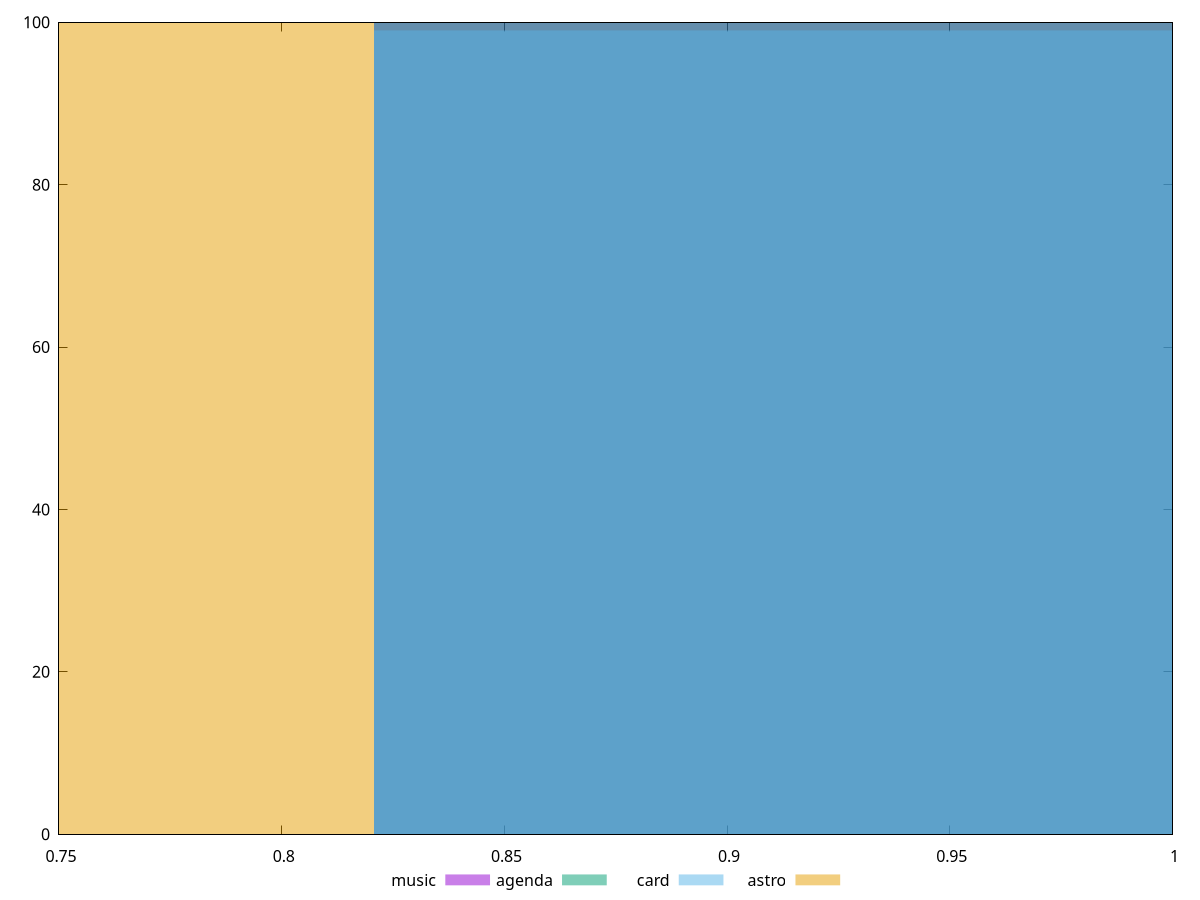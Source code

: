 reset

$music <<EOF
0.9379748578673771 100
EOF

$agenda <<EOF
0.9379748578673771 100
EOF

$card <<EOF
0.9379748578673771 99
EOF

$astro <<EOF
0.7034811434005328 100
EOF

set key outside below
set boxwidth 0.23449371446684428
set xrange [0.75:1]
set yrange [0:100]
set trange [0:100]
set style fill transparent solid 0.5 noborder
set terminal svg size 640, 520 enhanced background rgb 'white'
set output "reports/report_00030_2021-02-24T20-42-31.540Z/uses-rel-preconnect/comparison/histogram/all_score.svg"

plot $music title "music" with boxes, \
     $agenda title "agenda" with boxes, \
     $card title "card" with boxes, \
     $astro title "astro" with boxes

reset
